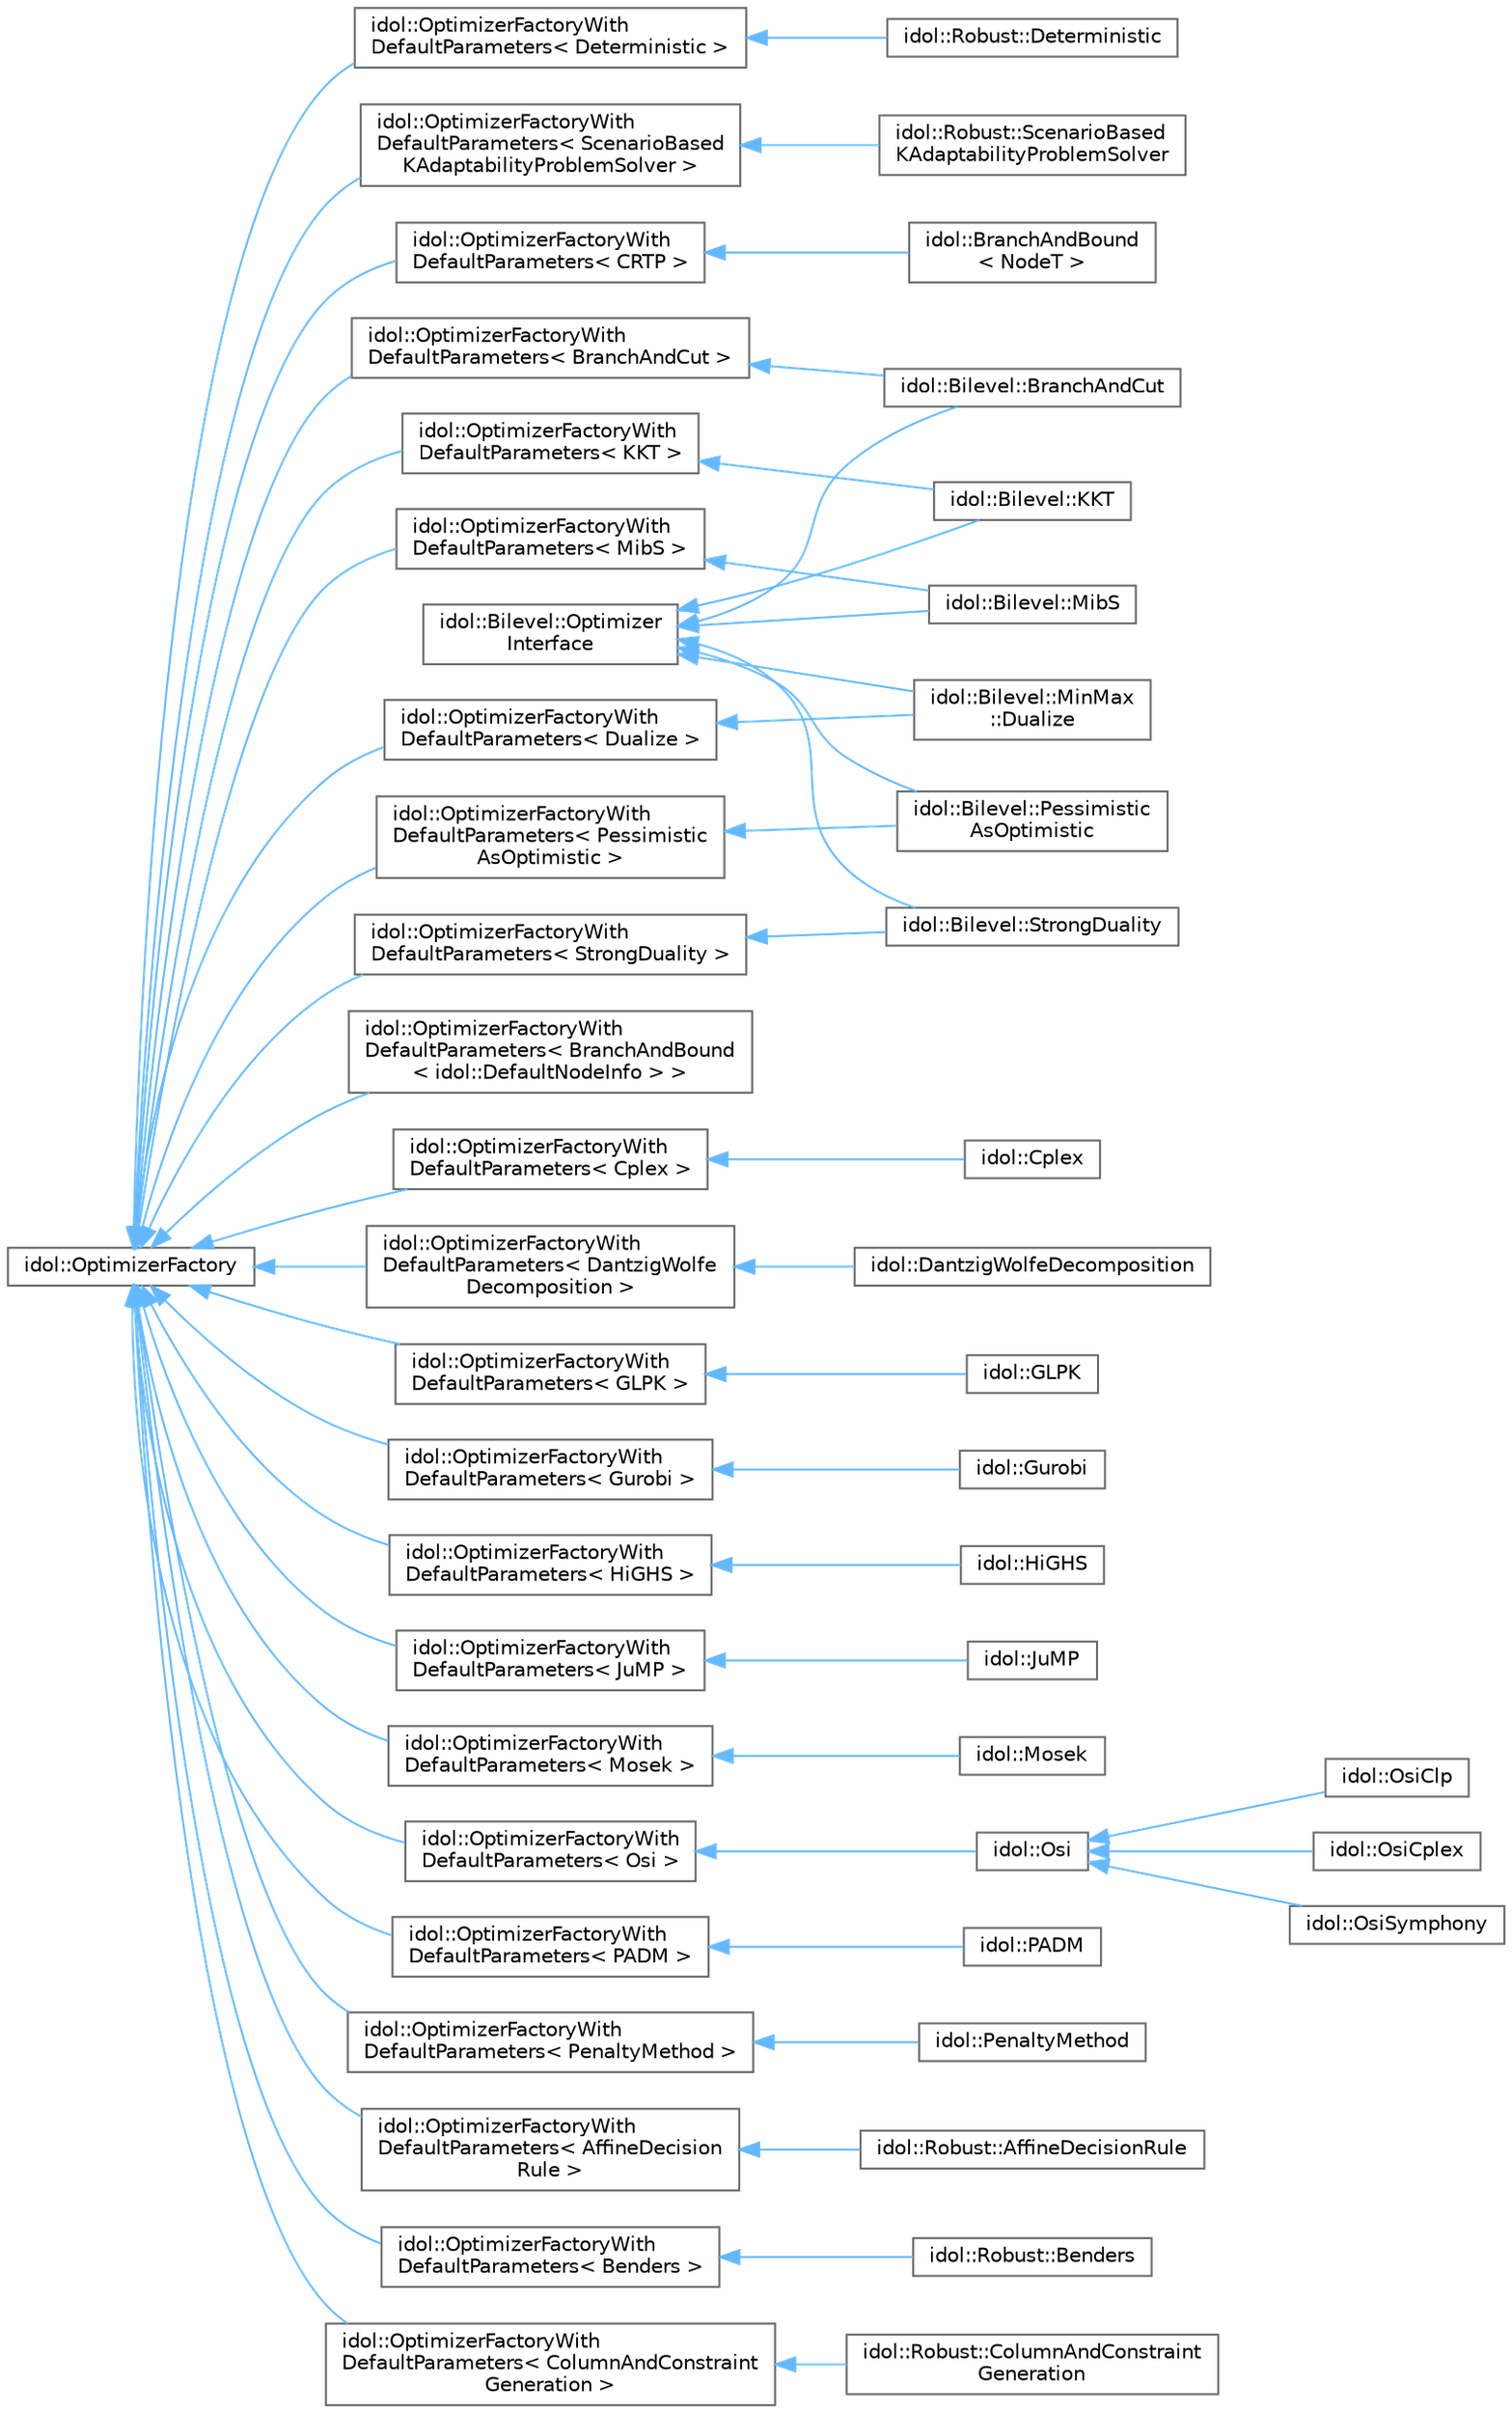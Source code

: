 digraph "Graphical Class Hierarchy"
{
 // LATEX_PDF_SIZE
  bgcolor="transparent";
  edge [fontname=Helvetica,fontsize=10,labelfontname=Helvetica,labelfontsize=10];
  node [fontname=Helvetica,fontsize=10,shape=box,height=0.2,width=0.4];
  rankdir="LR";
  Node0 [id="Node000000",label="idol::OptimizerFactory",height=0.2,width=0.4,color="grey40", fillcolor="white", style="filled",URL="$classidol_1_1OptimizerFactory.html",tooltip=" "];
  Node0 -> Node1 [id="edge107_Node000000_Node000001",dir="back",color="steelblue1",style="solid",tooltip=" "];
  Node1 [id="Node000001",label="idol::OptimizerFactoryWith\lDefaultParameters\< BranchAndCut \>",height=0.2,width=0.4,color="grey40", fillcolor="white", style="filled",URL="$classidol_1_1OptimizerFactoryWithDefaultParameters.html",tooltip=" "];
  Node1 -> Node2 [id="edge108_Node000001_Node000002",dir="back",color="steelblue1",style="solid",tooltip=" "];
  Node2 [id="Node000002",label="idol::Bilevel::BranchAndCut",height=0.2,width=0.4,color="grey40", fillcolor="white", style="filled",URL="$classidol_1_1Bilevel_1_1BranchAndCut.html",tooltip=" "];
  Node0 -> Node5 [id="edge109_Node000000_Node000005",dir="back",color="steelblue1",style="solid",tooltip=" "];
  Node5 [id="Node000005",label="idol::OptimizerFactoryWith\lDefaultParameters\< KKT \>",height=0.2,width=0.4,color="grey40", fillcolor="white", style="filled",URL="$classidol_1_1OptimizerFactoryWithDefaultParameters.html",tooltip=" "];
  Node5 -> Node4 [id="edge110_Node000005_Node000004",dir="back",color="steelblue1",style="solid",tooltip=" "];
  Node4 [id="Node000004",label="idol::Bilevel::KKT",height=0.2,width=0.4,color="grey40", fillcolor="white", style="filled",URL="$classidol_1_1Bilevel_1_1KKT.html",tooltip=" "];
  Node0 -> Node7 [id="edge111_Node000000_Node000007",dir="back",color="steelblue1",style="solid",tooltip=" "];
  Node7 [id="Node000007",label="idol::OptimizerFactoryWith\lDefaultParameters\< MibS \>",height=0.2,width=0.4,color="grey40", fillcolor="white", style="filled",URL="$classidol_1_1OptimizerFactoryWithDefaultParameters.html",tooltip=" "];
  Node7 -> Node6 [id="edge112_Node000007_Node000006",dir="back",color="steelblue1",style="solid",tooltip=" "];
  Node6 [id="Node000006",label="idol::Bilevel::MibS",height=0.2,width=0.4,color="grey40", fillcolor="white", style="filled",URL="$classidol_1_1Bilevel_1_1MibS.html",tooltip=" "];
  Node0 -> Node9 [id="edge113_Node000000_Node000009",dir="back",color="steelblue1",style="solid",tooltip=" "];
  Node9 [id="Node000009",label="idol::OptimizerFactoryWith\lDefaultParameters\< Dualize \>",height=0.2,width=0.4,color="grey40", fillcolor="white", style="filled",URL="$classidol_1_1OptimizerFactoryWithDefaultParameters.html",tooltip=" "];
  Node9 -> Node8 [id="edge114_Node000009_Node000008",dir="back",color="steelblue1",style="solid",tooltip=" "];
  Node8 [id="Node000008",label="idol::Bilevel::MinMax\l::Dualize",height=0.2,width=0.4,color="grey40", fillcolor="white", style="filled",URL="$classidol_1_1Bilevel_1_1MinMax_1_1Dualize.html",tooltip=" "];
  Node0 -> Node11 [id="edge115_Node000000_Node000011",dir="back",color="steelblue1",style="solid",tooltip=" "];
  Node11 [id="Node000011",label="idol::OptimizerFactoryWith\lDefaultParameters\< Pessimistic\lAsOptimistic \>",height=0.2,width=0.4,color="grey40", fillcolor="white", style="filled",URL="$classidol_1_1OptimizerFactoryWithDefaultParameters.html",tooltip=" "];
  Node11 -> Node10 [id="edge116_Node000011_Node000010",dir="back",color="steelblue1",style="solid",tooltip=" "];
  Node10 [id="Node000010",label="idol::Bilevel::Pessimistic\lAsOptimistic",height=0.2,width=0.4,color="grey40", fillcolor="white", style="filled",URL="$classidol_1_1Bilevel_1_1PessimisticAsOptimistic.html",tooltip=" "];
  Node0 -> Node13 [id="edge117_Node000000_Node000013",dir="back",color="steelblue1",style="solid",tooltip=" "];
  Node13 [id="Node000013",label="idol::OptimizerFactoryWith\lDefaultParameters\< StrongDuality \>",height=0.2,width=0.4,color="grey40", fillcolor="white", style="filled",URL="$classidol_1_1OptimizerFactoryWithDefaultParameters.html",tooltip=" "];
  Node13 -> Node12 [id="edge118_Node000013_Node000012",dir="back",color="steelblue1",style="solid",tooltip=" "];
  Node12 [id="Node000012",label="idol::Bilevel::StrongDuality",height=0.2,width=0.4,color="grey40", fillcolor="white", style="filled",URL="$classidol_1_1Bilevel_1_1StrongDuality.html",tooltip=" "];
  Node0 -> Node14 [id="edge119_Node000000_Node000014",dir="back",color="steelblue1",style="solid",tooltip=" "];
  Node14 [id="Node000014",label="idol::OptimizerFactoryWith\lDefaultParameters\< BranchAndBound\l\< idol::DefaultNodeInfo \> \>",height=0.2,width=0.4,color="grey40", fillcolor="white", style="filled",URL="$classidol_1_1OptimizerFactoryWithDefaultParameters.html",tooltip=" "];
  Node0 -> Node15 [id="edge120_Node000000_Node000015",dir="back",color="steelblue1",style="solid",tooltip=" "];
  Node15 [id="Node000015",label="idol::OptimizerFactoryWith\lDefaultParameters\< Cplex \>",height=0.2,width=0.4,color="grey40", fillcolor="white", style="filled",URL="$classidol_1_1OptimizerFactoryWithDefaultParameters.html",tooltip=" "];
  Node15 -> Node16 [id="edge121_Node000015_Node000016",dir="back",color="steelblue1",style="solid",tooltip=" "];
  Node16 [id="Node000016",label="idol::Cplex",height=0.2,width=0.4,color="grey40", fillcolor="white", style="filled",URL="$classidol_1_1Cplex.html",tooltip=" "];
  Node0 -> Node17 [id="edge122_Node000000_Node000017",dir="back",color="steelblue1",style="solid",tooltip=" "];
  Node17 [id="Node000017",label="idol::OptimizerFactoryWith\lDefaultParameters\< DantzigWolfe\lDecomposition \>",height=0.2,width=0.4,color="grey40", fillcolor="white", style="filled",URL="$classidol_1_1OptimizerFactoryWithDefaultParameters.html",tooltip=" "];
  Node17 -> Node18 [id="edge123_Node000017_Node000018",dir="back",color="steelblue1",style="solid",tooltip=" "];
  Node18 [id="Node000018",label="idol::DantzigWolfeDecomposition",height=0.2,width=0.4,color="grey40", fillcolor="white", style="filled",URL="$classidol_1_1DantzigWolfeDecomposition.html",tooltip=" "];
  Node0 -> Node19 [id="edge124_Node000000_Node000019",dir="back",color="steelblue1",style="solid",tooltip=" "];
  Node19 [id="Node000019",label="idol::OptimizerFactoryWith\lDefaultParameters\< GLPK \>",height=0.2,width=0.4,color="grey40", fillcolor="white", style="filled",URL="$classidol_1_1OptimizerFactoryWithDefaultParameters.html",tooltip=" "];
  Node19 -> Node20 [id="edge125_Node000019_Node000020",dir="back",color="steelblue1",style="solid",tooltip=" "];
  Node20 [id="Node000020",label="idol::GLPK",height=0.2,width=0.4,color="grey40", fillcolor="white", style="filled",URL="$classidol_1_1GLPK.html",tooltip=" "];
  Node0 -> Node21 [id="edge126_Node000000_Node000021",dir="back",color="steelblue1",style="solid",tooltip=" "];
  Node21 [id="Node000021",label="idol::OptimizerFactoryWith\lDefaultParameters\< Gurobi \>",height=0.2,width=0.4,color="grey40", fillcolor="white", style="filled",URL="$classidol_1_1OptimizerFactoryWithDefaultParameters.html",tooltip=" "];
  Node21 -> Node22 [id="edge127_Node000021_Node000022",dir="back",color="steelblue1",style="solid",tooltip=" "];
  Node22 [id="Node000022",label="idol::Gurobi",height=0.2,width=0.4,color="grey40", fillcolor="white", style="filled",URL="$classidol_1_1Gurobi.html",tooltip=" "];
  Node0 -> Node23 [id="edge128_Node000000_Node000023",dir="back",color="steelblue1",style="solid",tooltip=" "];
  Node23 [id="Node000023",label="idol::OptimizerFactoryWith\lDefaultParameters\< HiGHS \>",height=0.2,width=0.4,color="grey40", fillcolor="white", style="filled",URL="$classidol_1_1OptimizerFactoryWithDefaultParameters.html",tooltip=" "];
  Node23 -> Node24 [id="edge129_Node000023_Node000024",dir="back",color="steelblue1",style="solid",tooltip=" "];
  Node24 [id="Node000024",label="idol::HiGHS",height=0.2,width=0.4,color="grey40", fillcolor="white", style="filled",URL="$classidol_1_1HiGHS.html",tooltip=" "];
  Node0 -> Node25 [id="edge130_Node000000_Node000025",dir="back",color="steelblue1",style="solid",tooltip=" "];
  Node25 [id="Node000025",label="idol::OptimizerFactoryWith\lDefaultParameters\< JuMP \>",height=0.2,width=0.4,color="grey40", fillcolor="white", style="filled",URL="$classidol_1_1OptimizerFactoryWithDefaultParameters.html",tooltip=" "];
  Node25 -> Node26 [id="edge131_Node000025_Node000026",dir="back",color="steelblue1",style="solid",tooltip=" "];
  Node26 [id="Node000026",label="idol::JuMP",height=0.2,width=0.4,color="grey40", fillcolor="white", style="filled",URL="$classidol_1_1JuMP.html",tooltip=" "];
  Node0 -> Node27 [id="edge132_Node000000_Node000027",dir="back",color="steelblue1",style="solid",tooltip=" "];
  Node27 [id="Node000027",label="idol::OptimizerFactoryWith\lDefaultParameters\< Mosek \>",height=0.2,width=0.4,color="grey40", fillcolor="white", style="filled",URL="$classidol_1_1OptimizerFactoryWithDefaultParameters.html",tooltip=" "];
  Node27 -> Node28 [id="edge133_Node000027_Node000028",dir="back",color="steelblue1",style="solid",tooltip=" "];
  Node28 [id="Node000028",label="idol::Mosek",height=0.2,width=0.4,color="grey40", fillcolor="white", style="filled",URL="$classidol_1_1Mosek.html",tooltip=" "];
  Node0 -> Node29 [id="edge134_Node000000_Node000029",dir="back",color="steelblue1",style="solid",tooltip=" "];
  Node29 [id="Node000029",label="idol::OptimizerFactoryWith\lDefaultParameters\< Osi \>",height=0.2,width=0.4,color="grey40", fillcolor="white", style="filled",URL="$classidol_1_1OptimizerFactoryWithDefaultParameters.html",tooltip=" "];
  Node29 -> Node30 [id="edge135_Node000029_Node000030",dir="back",color="steelblue1",style="solid",tooltip=" "];
  Node30 [id="Node000030",label="idol::Osi",height=0.2,width=0.4,color="grey40", fillcolor="white", style="filled",URL="$classidol_1_1Osi.html",tooltip=" "];
  Node30 -> Node31 [id="edge136_Node000030_Node000031",dir="back",color="steelblue1",style="solid",tooltip=" "];
  Node31 [id="Node000031",label="idol::OsiClp",height=0.2,width=0.4,color="grey40", fillcolor="white", style="filled",URL="$classidol_1_1OsiClp.html",tooltip=" "];
  Node30 -> Node32 [id="edge137_Node000030_Node000032",dir="back",color="steelblue1",style="solid",tooltip=" "];
  Node32 [id="Node000032",label="idol::OsiCplex",height=0.2,width=0.4,color="grey40", fillcolor="white", style="filled",URL="$classidol_1_1OsiCplex.html",tooltip=" "];
  Node30 -> Node33 [id="edge138_Node000030_Node000033",dir="back",color="steelblue1",style="solid",tooltip=" "];
  Node33 [id="Node000033",label="idol::OsiSymphony",height=0.2,width=0.4,color="grey40", fillcolor="white", style="filled",URL="$classidol_1_1OsiSymphony.html",tooltip=" "];
  Node0 -> Node34 [id="edge139_Node000000_Node000034",dir="back",color="steelblue1",style="solid",tooltip=" "];
  Node34 [id="Node000034",label="idol::OptimizerFactoryWith\lDefaultParameters\< PADM \>",height=0.2,width=0.4,color="grey40", fillcolor="white", style="filled",URL="$classidol_1_1OptimizerFactoryWithDefaultParameters.html",tooltip=" "];
  Node34 -> Node35 [id="edge140_Node000034_Node000035",dir="back",color="steelblue1",style="solid",tooltip=" "];
  Node35 [id="Node000035",label="idol::PADM",height=0.2,width=0.4,color="grey40", fillcolor="white", style="filled",URL="$classidol_1_1PADM.html",tooltip=" "];
  Node0 -> Node36 [id="edge141_Node000000_Node000036",dir="back",color="steelblue1",style="solid",tooltip=" "];
  Node36 [id="Node000036",label="idol::OptimizerFactoryWith\lDefaultParameters\< PenaltyMethod \>",height=0.2,width=0.4,color="grey40", fillcolor="white", style="filled",URL="$classidol_1_1OptimizerFactoryWithDefaultParameters.html",tooltip=" "];
  Node36 -> Node37 [id="edge142_Node000036_Node000037",dir="back",color="steelblue1",style="solid",tooltip=" "];
  Node37 [id="Node000037",label="idol::PenaltyMethod",height=0.2,width=0.4,color="grey40", fillcolor="white", style="filled",URL="$classidol_1_1PenaltyMethod.html",tooltip=" "];
  Node0 -> Node38 [id="edge143_Node000000_Node000038",dir="back",color="steelblue1",style="solid",tooltip=" "];
  Node38 [id="Node000038",label="idol::OptimizerFactoryWith\lDefaultParameters\< AffineDecision\lRule \>",height=0.2,width=0.4,color="grey40", fillcolor="white", style="filled",URL="$classidol_1_1OptimizerFactoryWithDefaultParameters.html",tooltip=" "];
  Node38 -> Node39 [id="edge144_Node000038_Node000039",dir="back",color="steelblue1",style="solid",tooltip=" "];
  Node39 [id="Node000039",label="idol::Robust::AffineDecisionRule",height=0.2,width=0.4,color="grey40", fillcolor="white", style="filled",URL="$classidol_1_1Robust_1_1AffineDecisionRule.html",tooltip=" "];
  Node0 -> Node40 [id="edge145_Node000000_Node000040",dir="back",color="steelblue1",style="solid",tooltip=" "];
  Node40 [id="Node000040",label="idol::OptimizerFactoryWith\lDefaultParameters\< Benders \>",height=0.2,width=0.4,color="grey40", fillcolor="white", style="filled",URL="$classidol_1_1OptimizerFactoryWithDefaultParameters.html",tooltip=" "];
  Node40 -> Node41 [id="edge146_Node000040_Node000041",dir="back",color="steelblue1",style="solid",tooltip=" "];
  Node41 [id="Node000041",label="idol::Robust::Benders",height=0.2,width=0.4,color="grey40", fillcolor="white", style="filled",URL="$classidol_1_1Robust_1_1Benders.html",tooltip=" "];
  Node0 -> Node42 [id="edge147_Node000000_Node000042",dir="back",color="steelblue1",style="solid",tooltip=" "];
  Node42 [id="Node000042",label="idol::OptimizerFactoryWith\lDefaultParameters\< ColumnAndConstraint\lGeneration \>",height=0.2,width=0.4,color="grey40", fillcolor="white", style="filled",URL="$classidol_1_1OptimizerFactoryWithDefaultParameters.html",tooltip=" "];
  Node42 -> Node43 [id="edge148_Node000042_Node000043",dir="back",color="steelblue1",style="solid",tooltip=" "];
  Node43 [id="Node000043",label="idol::Robust::ColumnAndConstraint\lGeneration",height=0.2,width=0.4,color="grey40", fillcolor="white", style="filled",URL="$classidol_1_1Robust_1_1ColumnAndConstraintGeneration.html",tooltip=" "];
  Node0 -> Node44 [id="edge149_Node000000_Node000044",dir="back",color="steelblue1",style="solid",tooltip=" "];
  Node44 [id="Node000044",label="idol::OptimizerFactoryWith\lDefaultParameters\< Deterministic \>",height=0.2,width=0.4,color="grey40", fillcolor="white", style="filled",URL="$classidol_1_1OptimizerFactoryWithDefaultParameters.html",tooltip=" "];
  Node44 -> Node45 [id="edge150_Node000044_Node000045",dir="back",color="steelblue1",style="solid",tooltip=" "];
  Node45 [id="Node000045",label="idol::Robust::Deterministic",height=0.2,width=0.4,color="grey40", fillcolor="white", style="filled",URL="$classidol_1_1Robust_1_1Deterministic.html",tooltip=" "];
  Node0 -> Node46 [id="edge151_Node000000_Node000046",dir="back",color="steelblue1",style="solid",tooltip=" "];
  Node46 [id="Node000046",label="idol::OptimizerFactoryWith\lDefaultParameters\< ScenarioBased\lKAdaptabilityProblemSolver \>",height=0.2,width=0.4,color="grey40", fillcolor="white", style="filled",URL="$classidol_1_1OptimizerFactoryWithDefaultParameters.html",tooltip=" "];
  Node46 -> Node47 [id="edge152_Node000046_Node000047",dir="back",color="steelblue1",style="solid",tooltip=" "];
  Node47 [id="Node000047",label="idol::Robust::ScenarioBased\lKAdaptabilityProblemSolver",height=0.2,width=0.4,color="grey40", fillcolor="white", style="filled",URL="$classidol_1_1Robust_1_1ScenarioBasedKAdaptabilityProblemSolver.html",tooltip=" "];
  Node0 -> Node48 [id="edge153_Node000000_Node000048",dir="back",color="steelblue1",style="solid",tooltip=" "];
  Node48 [id="Node000048",label="idol::OptimizerFactoryWith\lDefaultParameters\< CRTP \>",height=0.2,width=0.4,color="grey40", fillcolor="white", style="filled",URL="$classidol_1_1OptimizerFactoryWithDefaultParameters.html",tooltip=" "];
  Node48 -> Node49 [id="edge154_Node000048_Node000049",dir="back",color="steelblue1",style="solid",tooltip=" "];
  Node49 [id="Node000049",label="idol::BranchAndBound\l\< NodeT \>",height=0.2,width=0.4,color="grey40", fillcolor="white", style="filled",URL="$classidol_1_1BranchAndBound.html",tooltip=" "];
  Node3 [id="Node000003",label="idol::Bilevel::Optimizer\lInterface",height=0.2,width=0.4,color="grey40", fillcolor="white", style="filled",URL="$classidol_1_1Bilevel_1_1OptimizerInterface.html",tooltip=" "];
  Node3 -> Node2 [id="edge155_Node000003_Node000002",dir="back",color="steelblue1",style="solid",tooltip=" "];
  Node3 -> Node4 [id="edge156_Node000003_Node000004",dir="back",color="steelblue1",style="solid",tooltip=" "];
  Node3 -> Node6 [id="edge157_Node000003_Node000006",dir="back",color="steelblue1",style="solid",tooltip=" "];
  Node3 -> Node8 [id="edge158_Node000003_Node000008",dir="back",color="steelblue1",style="solid",tooltip=" "];
  Node3 -> Node10 [id="edge159_Node000003_Node000010",dir="back",color="steelblue1",style="solid",tooltip=" "];
  Node3 -> Node12 [id="edge160_Node000003_Node000012",dir="back",color="steelblue1",style="solid",tooltip=" "];
}
